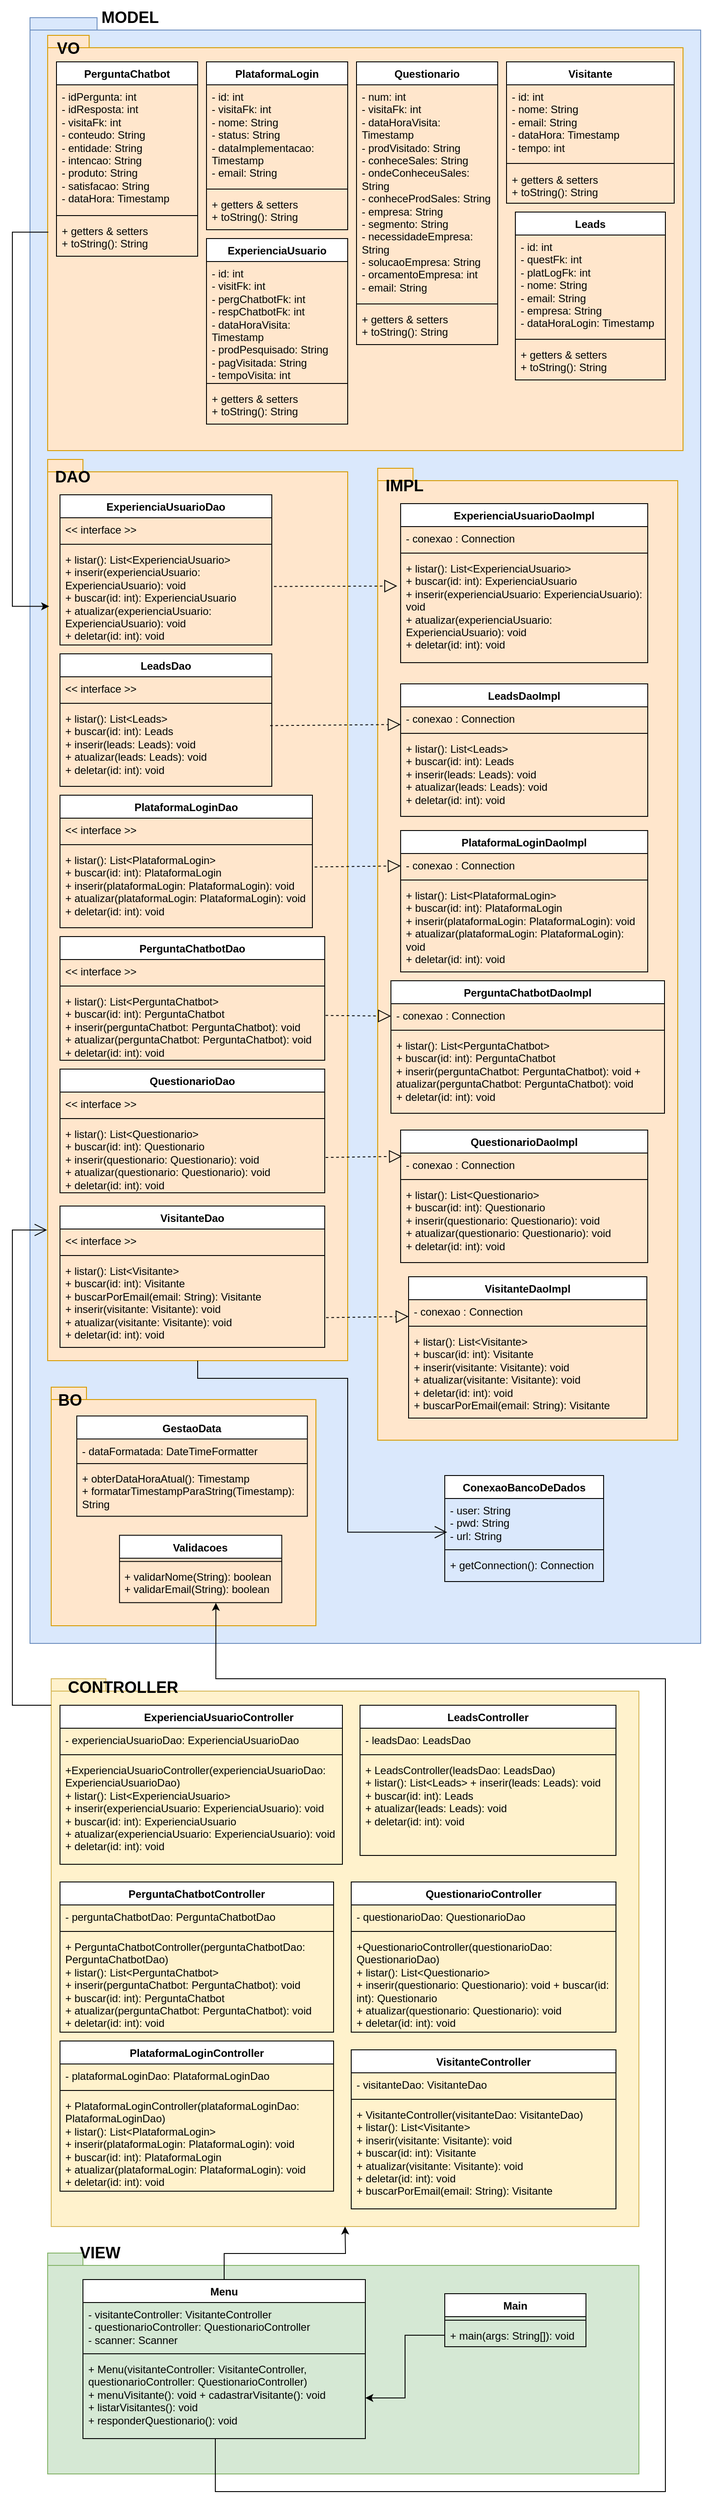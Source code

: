 <mxfile version="24.2.1" type="device">
  <diagram name="Página-1" id="FqKYfD_SOyTXHDJigz5j">
    <mxGraphModel dx="1060" dy="1842" grid="1" gridSize="10" guides="1" tooltips="1" connect="1" arrows="1" fold="1" page="1" pageScale="1" pageWidth="827" pageHeight="1169" math="0" shadow="0">
      <root>
        <mxCell id="0" />
        <mxCell id="1" parent="0" />
        <mxCell id="D51h7gy9ocJduFFVFfwa-1" value="" style="shape=folder;fontStyle=1;spacingTop=10;tabWidth=40;tabHeight=14;tabPosition=left;html=1;whiteSpace=wrap;fillColor=#dae8fc;strokeColor=#6c8ebf;" vertex="1" parent="1">
          <mxGeometry x="40" y="-710" width="760" height="1840" as="geometry" />
        </mxCell>
        <mxCell id="D51h7gy9ocJduFFVFfwa-45" value="" style="shape=folder;fontStyle=1;spacingTop=10;tabWidth=40;tabHeight=14;tabPosition=left;html=1;whiteSpace=wrap;fillColor=#ffe6cc;strokeColor=#d79b00;" vertex="1" parent="1">
          <mxGeometry x="60" y="-690" width="720" height="470" as="geometry" />
        </mxCell>
        <mxCell id="D51h7gy9ocJduFFVFfwa-2" value="" style="shape=folder;fontStyle=1;spacingTop=10;tabWidth=40;tabHeight=14;tabPosition=left;html=1;whiteSpace=wrap;fillColor=#fff2cc;strokeColor=#d6b656;" vertex="1" parent="1">
          <mxGeometry x="64" y="1170" width="666" height="620" as="geometry" />
        </mxCell>
        <mxCell id="D51h7gy9ocJduFFVFfwa-3" value="&lt;blockquote style=&quot;margin: 0 0 0 40px; border: none; padding: 0px;&quot;&gt;ExperienciaUsuarioController&lt;/blockquote&gt;" style="swimlane;fontStyle=1;align=center;verticalAlign=top;childLayout=stackLayout;horizontal=1;startSize=26;horizontalStack=0;resizeParent=1;resizeParentMax=0;resizeLast=0;collapsible=1;marginBottom=0;whiteSpace=wrap;html=1;" vertex="1" parent="1">
          <mxGeometry x="74" y="1200" width="320" height="180" as="geometry">
            <mxRectangle x="70" y="340" width="240" height="30" as="alternateBounds" />
          </mxGeometry>
        </mxCell>
        <mxCell id="D51h7gy9ocJduFFVFfwa-4" value="- experienciaUsuarioDao: ExperienciaUsuarioDao" style="text;strokeColor=none;fillColor=none;align=left;verticalAlign=top;spacingLeft=4;spacingRight=4;overflow=hidden;rotatable=0;points=[[0,0.5],[1,0.5]];portConstraint=eastwest;whiteSpace=wrap;html=1;" vertex="1" parent="D51h7gy9ocJduFFVFfwa-3">
          <mxGeometry y="26" width="320" height="26" as="geometry" />
        </mxCell>
        <mxCell id="D51h7gy9ocJduFFVFfwa-5" value="" style="line;strokeWidth=1;fillColor=none;align=left;verticalAlign=middle;spacingTop=-1;spacingLeft=3;spacingRight=3;rotatable=0;labelPosition=right;points=[];portConstraint=eastwest;strokeColor=inherit;" vertex="1" parent="D51h7gy9ocJduFFVFfwa-3">
          <mxGeometry y="52" width="320" height="8" as="geometry" />
        </mxCell>
        <mxCell id="D51h7gy9ocJduFFVFfwa-6" value="+ExperienciaUsuarioController(experienciaUsuarioDao: ExperienciaUsuarioDao)&lt;div&gt;+ listar(): List&amp;lt;ExperienciaUsuario&amp;gt;&lt;/div&gt;&lt;div&gt;+ inserir(experienciaUsuario: ExperienciaUsuario): void&amp;nbsp;&lt;/div&gt;&lt;div&gt;+ buscar(id: int): ExperienciaUsuario&amp;nbsp;&lt;/div&gt;&lt;div&gt;+ atualizar(experienciaUsuario: ExperienciaUsuario): void&amp;nbsp;&lt;/div&gt;&lt;div&gt;+ deletar(id: int): void&lt;br&gt;&lt;div&gt;&lt;br&gt;&lt;/div&gt;&lt;/div&gt;" style="text;strokeColor=none;fillColor=none;align=left;verticalAlign=top;spacingLeft=4;spacingRight=4;overflow=hidden;rotatable=0;points=[[0,0.5],[1,0.5]];portConstraint=eastwest;whiteSpace=wrap;html=1;" vertex="1" parent="D51h7gy9ocJduFFVFfwa-3">
          <mxGeometry y="60" width="320" height="120" as="geometry" />
        </mxCell>
        <mxCell id="D51h7gy9ocJduFFVFfwa-7" value="LeadsController" style="swimlane;fontStyle=1;align=center;verticalAlign=top;childLayout=stackLayout;horizontal=1;startSize=26;horizontalStack=0;resizeParent=1;resizeParentMax=0;resizeLast=0;collapsible=1;marginBottom=0;whiteSpace=wrap;html=1;" vertex="1" parent="1">
          <mxGeometry x="414" y="1200" width="290" height="170" as="geometry" />
        </mxCell>
        <mxCell id="D51h7gy9ocJduFFVFfwa-8" value="- leadsDao: LeadsDao" style="text;strokeColor=none;fillColor=none;align=left;verticalAlign=top;spacingLeft=4;spacingRight=4;overflow=hidden;rotatable=0;points=[[0,0.5],[1,0.5]];portConstraint=eastwest;whiteSpace=wrap;html=1;" vertex="1" parent="D51h7gy9ocJduFFVFfwa-7">
          <mxGeometry y="26" width="290" height="26" as="geometry" />
        </mxCell>
        <mxCell id="D51h7gy9ocJduFFVFfwa-9" value="" style="line;strokeWidth=1;fillColor=none;align=left;verticalAlign=middle;spacingTop=-1;spacingLeft=3;spacingRight=3;rotatable=0;labelPosition=right;points=[];portConstraint=eastwest;strokeColor=inherit;" vertex="1" parent="D51h7gy9ocJduFFVFfwa-7">
          <mxGeometry y="52" width="290" height="8" as="geometry" />
        </mxCell>
        <mxCell id="D51h7gy9ocJduFFVFfwa-10" value="+ LeadsController(leadsDao: LeadsDao)&amp;nbsp;&lt;div&gt;+ listar(): List&amp;lt;Leads&amp;gt; + inserir(leads: Leads): void&amp;nbsp;&lt;/div&gt;&lt;div&gt;+ buscar(id: int): Leads&amp;nbsp;&lt;/div&gt;&lt;div&gt;+ atualizar(leads: Leads): void&amp;nbsp;&lt;/div&gt;&lt;div&gt;+ deletar(id: int): void&lt;/div&gt;" style="text;strokeColor=none;fillColor=none;align=left;verticalAlign=top;spacingLeft=4;spacingRight=4;overflow=hidden;rotatable=0;points=[[0,0.5],[1,0.5]];portConstraint=eastwest;whiteSpace=wrap;html=1;" vertex="1" parent="D51h7gy9ocJduFFVFfwa-7">
          <mxGeometry y="60" width="290" height="110" as="geometry" />
        </mxCell>
        <mxCell id="D51h7gy9ocJduFFVFfwa-11" value="PerguntaChatbotController" style="swimlane;fontStyle=1;align=center;verticalAlign=top;childLayout=stackLayout;horizontal=1;startSize=26;horizontalStack=0;resizeParent=1;resizeParentMax=0;resizeLast=0;collapsible=1;marginBottom=0;whiteSpace=wrap;html=1;" vertex="1" parent="1">
          <mxGeometry x="74" y="1400" width="310" height="170" as="geometry" />
        </mxCell>
        <mxCell id="D51h7gy9ocJduFFVFfwa-12" value="- perguntaChatbotDao: PerguntaChatbotDao" style="text;strokeColor=none;fillColor=none;align=left;verticalAlign=top;spacingLeft=4;spacingRight=4;overflow=hidden;rotatable=0;points=[[0,0.5],[1,0.5]];portConstraint=eastwest;whiteSpace=wrap;html=1;" vertex="1" parent="D51h7gy9ocJduFFVFfwa-11">
          <mxGeometry y="26" width="310" height="26" as="geometry" />
        </mxCell>
        <mxCell id="D51h7gy9ocJduFFVFfwa-13" value="" style="line;strokeWidth=1;fillColor=none;align=left;verticalAlign=middle;spacingTop=-1;spacingLeft=3;spacingRight=3;rotatable=0;labelPosition=right;points=[];portConstraint=eastwest;strokeColor=inherit;" vertex="1" parent="D51h7gy9ocJduFFVFfwa-11">
          <mxGeometry y="52" width="310" height="8" as="geometry" />
        </mxCell>
        <mxCell id="D51h7gy9ocJduFFVFfwa-14" value="+ PerguntaChatbotController(perguntaChatbotDao: PerguntaChatbotDao)&amp;nbsp;&lt;div&gt;+ listar(): List&amp;lt;PerguntaChatbot&amp;gt;&amp;nbsp;&lt;/div&gt;&lt;div&gt;+ inserir(perguntaChatbot: PerguntaChatbot): void&amp;nbsp;&lt;/div&gt;&lt;div&gt;+ buscar(id: int): PerguntaChatbot&amp;nbsp;&lt;/div&gt;&lt;div&gt;+ atualizar(perguntaChatbot: PerguntaChatbot): void&amp;nbsp;&lt;/div&gt;&lt;div&gt;+ deletar(id: int): void&lt;/div&gt;" style="text;strokeColor=none;fillColor=none;align=left;verticalAlign=top;spacingLeft=4;spacingRight=4;overflow=hidden;rotatable=0;points=[[0,0.5],[1,0.5]];portConstraint=eastwest;whiteSpace=wrap;html=1;" vertex="1" parent="D51h7gy9ocJduFFVFfwa-11">
          <mxGeometry y="60" width="310" height="110" as="geometry" />
        </mxCell>
        <mxCell id="D51h7gy9ocJduFFVFfwa-15" value="QuestionarioController" style="swimlane;fontStyle=1;align=center;verticalAlign=top;childLayout=stackLayout;horizontal=1;startSize=26;horizontalStack=0;resizeParent=1;resizeParentMax=0;resizeLast=0;collapsible=1;marginBottom=0;whiteSpace=wrap;html=1;" vertex="1" parent="1">
          <mxGeometry x="404" y="1400" width="300" height="170" as="geometry" />
        </mxCell>
        <mxCell id="D51h7gy9ocJduFFVFfwa-16" value="- questionarioDao: QuestionarioDao" style="text;strokeColor=none;fillColor=none;align=left;verticalAlign=top;spacingLeft=4;spacingRight=4;overflow=hidden;rotatable=0;points=[[0,0.5],[1,0.5]];portConstraint=eastwest;whiteSpace=wrap;html=1;" vertex="1" parent="D51h7gy9ocJduFFVFfwa-15">
          <mxGeometry y="26" width="300" height="26" as="geometry" />
        </mxCell>
        <mxCell id="D51h7gy9ocJduFFVFfwa-17" value="" style="line;strokeWidth=1;fillColor=none;align=left;verticalAlign=middle;spacingTop=-1;spacingLeft=3;spacingRight=3;rotatable=0;labelPosition=right;points=[];portConstraint=eastwest;strokeColor=inherit;" vertex="1" parent="D51h7gy9ocJduFFVFfwa-15">
          <mxGeometry y="52" width="300" height="8" as="geometry" />
        </mxCell>
        <mxCell id="D51h7gy9ocJduFFVFfwa-18" value="+QuestionarioController(questionarioDao: QuestionarioDao)&amp;nbsp;&lt;div&gt;+ listar(): List&amp;lt;Questionario&amp;gt;&amp;nbsp;&lt;/div&gt;&lt;div&gt;+ inserir(questionario: Questionario): void + buscar(id: int): Questionario&amp;nbsp;&lt;/div&gt;&lt;div&gt;+ atualizar(questionario: Questionario): void&amp;nbsp;&lt;/div&gt;&lt;div&gt;+ deletar(id: int): void&lt;/div&gt;" style="text;strokeColor=none;fillColor=none;align=left;verticalAlign=top;spacingLeft=4;spacingRight=4;overflow=hidden;rotatable=0;points=[[0,0.5],[1,0.5]];portConstraint=eastwest;whiteSpace=wrap;html=1;" vertex="1" parent="D51h7gy9ocJduFFVFfwa-15">
          <mxGeometry y="60" width="300" height="110" as="geometry" />
        </mxCell>
        <mxCell id="D51h7gy9ocJduFFVFfwa-19" value="PlataformaLoginController" style="swimlane;fontStyle=1;align=center;verticalAlign=top;childLayout=stackLayout;horizontal=1;startSize=26;horizontalStack=0;resizeParent=1;resizeParentMax=0;resizeLast=0;collapsible=1;marginBottom=0;whiteSpace=wrap;html=1;" vertex="1" parent="1">
          <mxGeometry x="74" y="1580" width="310" height="170" as="geometry" />
        </mxCell>
        <mxCell id="D51h7gy9ocJduFFVFfwa-20" value="- plataformaLoginDao: PlataformaLoginDao" style="text;strokeColor=none;fillColor=none;align=left;verticalAlign=top;spacingLeft=4;spacingRight=4;overflow=hidden;rotatable=0;points=[[0,0.5],[1,0.5]];portConstraint=eastwest;whiteSpace=wrap;html=1;" vertex="1" parent="D51h7gy9ocJduFFVFfwa-19">
          <mxGeometry y="26" width="310" height="26" as="geometry" />
        </mxCell>
        <mxCell id="D51h7gy9ocJduFFVFfwa-21" value="" style="line;strokeWidth=1;fillColor=none;align=left;verticalAlign=middle;spacingTop=-1;spacingLeft=3;spacingRight=3;rotatable=0;labelPosition=right;points=[];portConstraint=eastwest;strokeColor=inherit;" vertex="1" parent="D51h7gy9ocJduFFVFfwa-19">
          <mxGeometry y="52" width="310" height="8" as="geometry" />
        </mxCell>
        <mxCell id="D51h7gy9ocJduFFVFfwa-22" value="+ PlataformaLoginController(plataformaLoginDao: PlataformaLoginDao)&amp;nbsp;&lt;div&gt;+ listar(): List&amp;lt;PlataformaLogin&amp;gt;&amp;nbsp;&lt;/div&gt;&lt;div&gt;+ inserir(plataformaLogin: PlataformaLogin): void&amp;nbsp;&lt;/div&gt;&lt;div&gt;+ buscar(id: int): PlataformaLogin&amp;nbsp;&lt;/div&gt;&lt;div&gt;+ atualizar(plataformaLogin: PlataformaLogin): void&amp;nbsp;&lt;/div&gt;&lt;div&gt;+ deletar(id: int): void&lt;/div&gt;" style="text;strokeColor=none;fillColor=none;align=left;verticalAlign=top;spacingLeft=4;spacingRight=4;overflow=hidden;rotatable=0;points=[[0,0.5],[1,0.5]];portConstraint=eastwest;whiteSpace=wrap;html=1;" vertex="1" parent="D51h7gy9ocJduFFVFfwa-19">
          <mxGeometry y="60" width="310" height="110" as="geometry" />
        </mxCell>
        <mxCell id="D51h7gy9ocJduFFVFfwa-23" value="" style="shape=folder;fontStyle=1;spacingTop=10;tabWidth=40;tabHeight=14;tabPosition=left;html=1;whiteSpace=wrap;fillColor=#d5e8d4;strokeColor=#82b366;" vertex="1" parent="1">
          <mxGeometry x="60" y="1820" width="670" height="250" as="geometry" />
        </mxCell>
        <mxCell id="D51h7gy9ocJduFFVFfwa-24" value="Visitante" style="swimlane;fontStyle=1;align=center;verticalAlign=top;childLayout=stackLayout;horizontal=1;startSize=26;horizontalStack=0;resizeParent=1;resizeParentMax=0;resizeLast=0;collapsible=1;marginBottom=0;whiteSpace=wrap;html=1;" vertex="1" parent="1">
          <mxGeometry x="580" y="-660" width="190" height="160" as="geometry" />
        </mxCell>
        <mxCell id="D51h7gy9ocJduFFVFfwa-25" value="- id: int&amp;nbsp;&lt;div&gt;- nome: String&amp;nbsp;&lt;/div&gt;&lt;div&gt;- email: String&amp;nbsp;&lt;/div&gt;&lt;div&gt;- dataHora: Timestamp&amp;nbsp;&lt;/div&gt;&lt;div&gt;- tempo: int&lt;/div&gt;" style="text;strokeColor=none;fillColor=none;align=left;verticalAlign=top;spacingLeft=4;spacingRight=4;overflow=hidden;rotatable=0;points=[[0,0.5],[1,0.5]];portConstraint=eastwest;whiteSpace=wrap;html=1;" vertex="1" parent="D51h7gy9ocJduFFVFfwa-24">
          <mxGeometry y="26" width="190" height="84" as="geometry" />
        </mxCell>
        <mxCell id="D51h7gy9ocJduFFVFfwa-26" value="" style="line;strokeWidth=1;fillColor=none;align=left;verticalAlign=middle;spacingTop=-1;spacingLeft=3;spacingRight=3;rotatable=0;labelPosition=right;points=[];portConstraint=eastwest;strokeColor=inherit;" vertex="1" parent="D51h7gy9ocJduFFVFfwa-24">
          <mxGeometry y="110" width="190" height="10" as="geometry" />
        </mxCell>
        <mxCell id="D51h7gy9ocJduFFVFfwa-27" value="+ getters &amp;amp; setters&lt;div&gt;+ toString(): String&lt;br&gt;&lt;/div&gt;" style="text;strokeColor=none;fillColor=none;align=left;verticalAlign=top;spacingLeft=4;spacingRight=4;overflow=hidden;rotatable=0;points=[[0,0.5],[1,0.5]];portConstraint=eastwest;whiteSpace=wrap;html=1;" vertex="1" parent="D51h7gy9ocJduFFVFfwa-24">
          <mxGeometry y="120" width="190" height="40" as="geometry" />
        </mxCell>
        <mxCell id="D51h7gy9ocJduFFVFfwa-28" value="Main" style="swimlane;fontStyle=1;align=center;verticalAlign=top;childLayout=stackLayout;horizontal=1;startSize=26;horizontalStack=0;resizeParent=1;resizeParentMax=0;resizeLast=0;collapsible=1;marginBottom=0;whiteSpace=wrap;html=1;" vertex="1" parent="1">
          <mxGeometry x="510" y="1866" width="160" height="60" as="geometry" />
        </mxCell>
        <mxCell id="D51h7gy9ocJduFFVFfwa-30" value="" style="line;strokeWidth=1;fillColor=none;align=left;verticalAlign=middle;spacingTop=-1;spacingLeft=3;spacingRight=3;rotatable=0;labelPosition=right;points=[];portConstraint=eastwest;strokeColor=inherit;" vertex="1" parent="D51h7gy9ocJduFFVFfwa-28">
          <mxGeometry y="26" width="160" height="8" as="geometry" />
        </mxCell>
        <mxCell id="D51h7gy9ocJduFFVFfwa-31" value="+ main(args: String[]): void" style="text;strokeColor=none;fillColor=none;align=left;verticalAlign=top;spacingLeft=4;spacingRight=4;overflow=hidden;rotatable=0;points=[[0,0.5],[1,0.5]];portConstraint=eastwest;whiteSpace=wrap;html=1;" vertex="1" parent="D51h7gy9ocJduFFVFfwa-28">
          <mxGeometry y="34" width="160" height="26" as="geometry" />
        </mxCell>
        <mxCell id="D51h7gy9ocJduFFVFfwa-32" value="VisitanteController" style="swimlane;fontStyle=1;align=center;verticalAlign=top;childLayout=stackLayout;horizontal=1;startSize=26;horizontalStack=0;resizeParent=1;resizeParentMax=0;resizeLast=0;collapsible=1;marginBottom=0;whiteSpace=wrap;html=1;" vertex="1" parent="1">
          <mxGeometry x="404" y="1590" width="300" height="180" as="geometry" />
        </mxCell>
        <mxCell id="D51h7gy9ocJduFFVFfwa-33" value="- visitanteDao: VisitanteDao" style="text;strokeColor=none;fillColor=none;align=left;verticalAlign=top;spacingLeft=4;spacingRight=4;overflow=hidden;rotatable=0;points=[[0,0.5],[1,0.5]];portConstraint=eastwest;whiteSpace=wrap;html=1;" vertex="1" parent="D51h7gy9ocJduFFVFfwa-32">
          <mxGeometry y="26" width="300" height="26" as="geometry" />
        </mxCell>
        <mxCell id="D51h7gy9ocJduFFVFfwa-34" value="" style="line;strokeWidth=1;fillColor=none;align=left;verticalAlign=middle;spacingTop=-1;spacingLeft=3;spacingRight=3;rotatable=0;labelPosition=right;points=[];portConstraint=eastwest;strokeColor=inherit;" vertex="1" parent="D51h7gy9ocJduFFVFfwa-32">
          <mxGeometry y="52" width="300" height="8" as="geometry" />
        </mxCell>
        <mxCell id="D51h7gy9ocJduFFVFfwa-35" value="+ VisitanteController(visitanteDao: VisitanteDao)&amp;nbsp;&lt;div&gt;+ listar(): List&amp;lt;Visitante&amp;gt;&amp;nbsp;&lt;/div&gt;&lt;div&gt;+ inserir(visitante: Visitante): void&amp;nbsp;&lt;/div&gt;&lt;div&gt;+ buscar(id: int): Visitante&amp;nbsp;&lt;/div&gt;&lt;div&gt;+ atualizar(visitante: Visitante): void&amp;nbsp;&lt;/div&gt;&lt;div&gt;+ deletar(id: int): void&amp;nbsp;&lt;/div&gt;&lt;div&gt;+ buscarPorEmail(email: String): Visitante&lt;/div&gt;" style="text;strokeColor=none;fillColor=none;align=left;verticalAlign=top;spacingLeft=4;spacingRight=4;overflow=hidden;rotatable=0;points=[[0,0.5],[1,0.5]];portConstraint=eastwest;whiteSpace=wrap;html=1;" vertex="1" parent="D51h7gy9ocJduFFVFfwa-32">
          <mxGeometry y="60" width="300" height="120" as="geometry" />
        </mxCell>
        <mxCell id="D51h7gy9ocJduFFVFfwa-147" style="edgeStyle=orthogonalEdgeStyle;rounded=0;orthogonalLoop=1;jettySize=auto;html=1;exitX=0.5;exitY=0;exitDx=0;exitDy=0;" edge="1" parent="1" source="D51h7gy9ocJduFFVFfwa-36">
          <mxGeometry relative="1" as="geometry">
            <mxPoint x="397" y="1790" as="targetPoint" />
          </mxGeometry>
        </mxCell>
        <mxCell id="D51h7gy9ocJduFFVFfwa-36" value="Menu" style="swimlane;fontStyle=1;align=center;verticalAlign=top;childLayout=stackLayout;horizontal=1;startSize=26;horizontalStack=0;resizeParent=1;resizeParentMax=0;resizeLast=0;collapsible=1;marginBottom=0;whiteSpace=wrap;html=1;" vertex="1" parent="1">
          <mxGeometry x="100" y="1850" width="320" height="180" as="geometry" />
        </mxCell>
        <mxCell id="D51h7gy9ocJduFFVFfwa-37" value="- visitanteController: VisitanteController&amp;nbsp;&lt;div&gt;- questionarioController: QuestionarioController&amp;nbsp;&lt;/div&gt;&lt;div&gt;- scanner: Scanner&lt;/div&gt;" style="text;strokeColor=none;fillColor=none;align=left;verticalAlign=top;spacingLeft=4;spacingRight=4;overflow=hidden;rotatable=0;points=[[0,0.5],[1,0.5]];portConstraint=eastwest;whiteSpace=wrap;html=1;" vertex="1" parent="D51h7gy9ocJduFFVFfwa-36">
          <mxGeometry y="26" width="320" height="54" as="geometry" />
        </mxCell>
        <mxCell id="D51h7gy9ocJduFFVFfwa-38" value="" style="line;strokeWidth=1;fillColor=none;align=left;verticalAlign=middle;spacingTop=-1;spacingLeft=3;spacingRight=3;rotatable=0;labelPosition=right;points=[];portConstraint=eastwest;strokeColor=inherit;" vertex="1" parent="D51h7gy9ocJduFFVFfwa-36">
          <mxGeometry y="80" width="320" height="8" as="geometry" />
        </mxCell>
        <mxCell id="D51h7gy9ocJduFFVFfwa-39" value="+ Menu(visitanteController: VisitanteController, questionarioController: QuestionarioController)&amp;nbsp;&lt;div&gt;+ menuVisitante(): void + cadastrarVisitante(): void&amp;nbsp;&lt;/div&gt;&lt;div&gt;+ listarVisitantes(): void&amp;nbsp;&lt;/div&gt;&lt;div&gt;+ responderQuestionario(): void&lt;/div&gt;" style="text;strokeColor=none;fillColor=none;align=left;verticalAlign=top;spacingLeft=4;spacingRight=4;overflow=hidden;rotatable=0;points=[[0,0.5],[1,0.5]];portConstraint=eastwest;whiteSpace=wrap;html=1;" vertex="1" parent="D51h7gy9ocJduFFVFfwa-36">
          <mxGeometry y="88" width="320" height="92" as="geometry" />
        </mxCell>
        <mxCell id="D51h7gy9ocJduFFVFfwa-40" value="ConexaoBancoDeDados" style="swimlane;fontStyle=1;align=center;verticalAlign=top;childLayout=stackLayout;horizontal=1;startSize=26;horizontalStack=0;resizeParent=1;resizeParentMax=0;resizeLast=0;collapsible=1;marginBottom=0;whiteSpace=wrap;html=1;" vertex="1" parent="1">
          <mxGeometry x="510" y="940" width="180" height="120" as="geometry" />
        </mxCell>
        <mxCell id="D51h7gy9ocJduFFVFfwa-41" value="- user: String&amp;nbsp;&lt;div&gt;- pwd: String&amp;nbsp;&lt;/div&gt;&lt;div&gt;- url: String&lt;/div&gt;" style="text;strokeColor=none;fillColor=none;align=left;verticalAlign=top;spacingLeft=4;spacingRight=4;overflow=hidden;rotatable=0;points=[[0,0.5],[1,0.5]];portConstraint=eastwest;whiteSpace=wrap;html=1;" vertex="1" parent="D51h7gy9ocJduFFVFfwa-40">
          <mxGeometry y="26" width="180" height="54" as="geometry" />
        </mxCell>
        <mxCell id="D51h7gy9ocJduFFVFfwa-42" value="" style="line;strokeWidth=1;fillColor=none;align=left;verticalAlign=middle;spacingTop=-1;spacingLeft=3;spacingRight=3;rotatable=0;labelPosition=right;points=[];portConstraint=eastwest;strokeColor=inherit;" vertex="1" parent="D51h7gy9ocJduFFVFfwa-40">
          <mxGeometry y="80" width="180" height="8" as="geometry" />
        </mxCell>
        <mxCell id="D51h7gy9ocJduFFVFfwa-43" value="+ getConnection(): Connection" style="text;strokeColor=none;fillColor=none;align=left;verticalAlign=top;spacingLeft=4;spacingRight=4;overflow=hidden;rotatable=0;points=[[0,0.5],[1,0.5]];portConstraint=eastwest;whiteSpace=wrap;html=1;" vertex="1" parent="D51h7gy9ocJduFFVFfwa-40">
          <mxGeometry y="88" width="180" height="32" as="geometry" />
        </mxCell>
        <mxCell id="D51h7gy9ocJduFFVFfwa-47" value="" style="shape=folder;fontStyle=1;spacingTop=10;tabWidth=40;tabHeight=14;tabPosition=left;html=1;whiteSpace=wrap;fillColor=#ffe6cc;strokeColor=#d79b00;" vertex="1" parent="1">
          <mxGeometry x="60" y="-210" width="340" height="1020" as="geometry" />
        </mxCell>
        <mxCell id="D51h7gy9ocJduFFVFfwa-56" value="" style="group" vertex="1" connectable="0" parent="1">
          <mxGeometry x="64" y="840" width="300" height="270" as="geometry" />
        </mxCell>
        <mxCell id="D51h7gy9ocJduFFVFfwa-46" value="" style="shape=folder;fontStyle=1;spacingTop=10;tabWidth=40;tabHeight=14;tabPosition=left;html=1;whiteSpace=wrap;fillColor=#ffe6cc;strokeColor=#d79b00;" vertex="1" parent="D51h7gy9ocJduFFVFfwa-56">
          <mxGeometry width="300" height="270" as="geometry" />
        </mxCell>
        <mxCell id="D51h7gy9ocJduFFVFfwa-48" value="GestaoData" style="swimlane;fontStyle=1;align=center;verticalAlign=top;childLayout=stackLayout;horizontal=1;startSize=26;horizontalStack=0;resizeParent=1;resizeParentMax=0;resizeLast=0;collapsible=1;marginBottom=0;whiteSpace=wrap;html=1;" vertex="1" parent="D51h7gy9ocJduFFVFfwa-56">
          <mxGeometry x="29.032" y="32.586" width="261.29" height="113.517" as="geometry" />
        </mxCell>
        <mxCell id="D51h7gy9ocJduFFVFfwa-49" value="- dataFormatada: DateTimeFormatter" style="text;strokeColor=none;fillColor=none;align=left;verticalAlign=top;spacingLeft=4;spacingRight=4;overflow=hidden;rotatable=0;points=[[0,0.5],[1,0.5]];portConstraint=eastwest;whiteSpace=wrap;html=1;" vertex="1" parent="D51h7gy9ocJduFFVFfwa-48">
          <mxGeometry y="26" width="261.29" height="24.207" as="geometry" />
        </mxCell>
        <mxCell id="D51h7gy9ocJduFFVFfwa-50" value="" style="line;strokeWidth=1;fillColor=none;align=left;verticalAlign=middle;spacingTop=-1;spacingLeft=3;spacingRight=3;rotatable=0;labelPosition=right;points=[];portConstraint=eastwest;strokeColor=inherit;" vertex="1" parent="D51h7gy9ocJduFFVFfwa-48">
          <mxGeometry y="50.207" width="261.29" height="7.448" as="geometry" />
        </mxCell>
        <mxCell id="D51h7gy9ocJduFFVFfwa-51" value="+ obterDataHoraAtual(): Timestamp&amp;nbsp;&lt;div&gt;+ formatarTimestampParaString(Timestamp): String&lt;/div&gt;" style="text;strokeColor=none;fillColor=none;align=left;verticalAlign=top;spacingLeft=4;spacingRight=4;overflow=hidden;rotatable=0;points=[[0,0.5],[1,0.5]];portConstraint=eastwest;whiteSpace=wrap;html=1;" vertex="1" parent="D51h7gy9ocJduFFVFfwa-48">
          <mxGeometry y="57.655" width="261.29" height="55.862" as="geometry" />
        </mxCell>
        <mxCell id="D51h7gy9ocJduFFVFfwa-52" value="Validacoes" style="swimlane;fontStyle=1;align=center;verticalAlign=top;childLayout=stackLayout;horizontal=1;startSize=26;horizontalStack=0;resizeParent=1;resizeParentMax=0;resizeLast=0;collapsible=1;marginBottom=0;whiteSpace=wrap;html=1;" vertex="1" parent="D51h7gy9ocJduFFVFfwa-56">
          <mxGeometry x="77.419" y="167.586" width="183.871" height="76.276" as="geometry" />
        </mxCell>
        <mxCell id="D51h7gy9ocJduFFVFfwa-54" value="" style="line;strokeWidth=1;fillColor=none;align=left;verticalAlign=middle;spacingTop=-1;spacingLeft=3;spacingRight=3;rotatable=0;labelPosition=right;points=[];portConstraint=eastwest;strokeColor=inherit;" vertex="1" parent="D51h7gy9ocJduFFVFfwa-52">
          <mxGeometry y="26" width="183.871" height="7.448" as="geometry" />
        </mxCell>
        <mxCell id="D51h7gy9ocJduFFVFfwa-55" value="+ validarNome(String): boolean&amp;nbsp;&lt;div&gt;+ validarEmail(String): boolean&lt;/div&gt;" style="text;strokeColor=none;fillColor=none;align=left;verticalAlign=top;spacingLeft=4;spacingRight=4;overflow=hidden;rotatable=0;points=[[0,0.5],[1,0.5]];portConstraint=eastwest;whiteSpace=wrap;html=1;" vertex="1" parent="D51h7gy9ocJduFFVFfwa-52">
          <mxGeometry y="33.448" width="183.871" height="42.828" as="geometry" />
        </mxCell>
        <mxCell id="D51h7gy9ocJduFFVFfwa-78" value="&lt;b&gt;&lt;font style=&quot;font-size: 18px;&quot;&gt;BO&lt;/font&gt;&lt;/b&gt;" style="text;html=1;align=center;verticalAlign=middle;resizable=0;points=[];autosize=1;strokeColor=none;fillColor=none;" vertex="1" parent="D51h7gy9ocJduFFVFfwa-56">
          <mxGeometry x="-4" y="-4.655" width="50" height="40" as="geometry" />
        </mxCell>
        <mxCell id="D51h7gy9ocJduFFVFfwa-57" value="Questionario" style="swimlane;fontStyle=1;align=center;verticalAlign=top;childLayout=stackLayout;horizontal=1;startSize=26;horizontalStack=0;resizeParent=1;resizeParentMax=0;resizeLast=0;collapsible=1;marginBottom=0;whiteSpace=wrap;html=1;" vertex="1" parent="1">
          <mxGeometry x="410" y="-660" width="160" height="320" as="geometry" />
        </mxCell>
        <mxCell id="D51h7gy9ocJduFFVFfwa-58" value="- num: int&amp;nbsp;&lt;div&gt;- visitaFk: int&amp;nbsp;&lt;/div&gt;&lt;div&gt;- dataHoraVisita: Timestamp&amp;nbsp;&lt;/div&gt;&lt;div&gt;- prodVisitado: String&amp;nbsp;&lt;/div&gt;&lt;div&gt;- conheceSales: String&amp;nbsp;&lt;/div&gt;&lt;div&gt;- ondeConheceuSales: String&amp;nbsp;&lt;/div&gt;&lt;div&gt;- conheceProdSales: String - empresa: String&amp;nbsp;&lt;/div&gt;&lt;div&gt;- segmento: String&amp;nbsp;&lt;/div&gt;&lt;div&gt;- necessidadeEmpresa: String&amp;nbsp;&lt;/div&gt;&lt;div&gt;- solucaoEmpresa: String&amp;nbsp;&lt;/div&gt;&lt;div&gt;- orcamentoEmpresa: int&amp;nbsp;&lt;/div&gt;&lt;div&gt;- email: String&lt;/div&gt;" style="text;strokeColor=none;fillColor=none;align=left;verticalAlign=top;spacingLeft=4;spacingRight=4;overflow=hidden;rotatable=0;points=[[0,0.5],[1,0.5]];portConstraint=eastwest;whiteSpace=wrap;html=1;" vertex="1" parent="D51h7gy9ocJduFFVFfwa-57">
          <mxGeometry y="26" width="160" height="244" as="geometry" />
        </mxCell>
        <mxCell id="D51h7gy9ocJduFFVFfwa-59" value="" style="line;strokeWidth=1;fillColor=none;align=left;verticalAlign=middle;spacingTop=-1;spacingLeft=3;spacingRight=3;rotatable=0;labelPosition=right;points=[];portConstraint=eastwest;strokeColor=inherit;" vertex="1" parent="D51h7gy9ocJduFFVFfwa-57">
          <mxGeometry y="270" width="160" height="8" as="geometry" />
        </mxCell>
        <mxCell id="D51h7gy9ocJduFFVFfwa-60" value="+ getters &amp;amp; setters&lt;div&gt;+ toString(): String&lt;/div&gt;" style="text;strokeColor=none;fillColor=none;align=left;verticalAlign=top;spacingLeft=4;spacingRight=4;overflow=hidden;rotatable=0;points=[[0,0.5],[1,0.5]];portConstraint=eastwest;whiteSpace=wrap;html=1;" vertex="1" parent="D51h7gy9ocJduFFVFfwa-57">
          <mxGeometry y="278" width="160" height="42" as="geometry" />
        </mxCell>
        <mxCell id="D51h7gy9ocJduFFVFfwa-61" value="PlataformaLogin" style="swimlane;fontStyle=1;align=center;verticalAlign=top;childLayout=stackLayout;horizontal=1;startSize=26;horizontalStack=0;resizeParent=1;resizeParentMax=0;resizeLast=0;collapsible=1;marginBottom=0;whiteSpace=wrap;html=1;" vertex="1" parent="1">
          <mxGeometry x="240" y="-660" width="160" height="190" as="geometry" />
        </mxCell>
        <mxCell id="D51h7gy9ocJduFFVFfwa-62" value="- id: int&amp;nbsp;&lt;div&gt;- visitaFk: int&amp;nbsp;&lt;/div&gt;&lt;div&gt;- nome: String&amp;nbsp;&lt;/div&gt;&lt;div&gt;- status: String&amp;nbsp;&lt;/div&gt;&lt;div&gt;- dataImplementacao: Timestamp&amp;nbsp;&lt;/div&gt;&lt;div&gt;- email: String&lt;/div&gt;" style="text;strokeColor=none;fillColor=none;align=left;verticalAlign=top;spacingLeft=4;spacingRight=4;overflow=hidden;rotatable=0;points=[[0,0.5],[1,0.5]];portConstraint=eastwest;whiteSpace=wrap;html=1;" vertex="1" parent="D51h7gy9ocJduFFVFfwa-61">
          <mxGeometry y="26" width="160" height="114" as="geometry" />
        </mxCell>
        <mxCell id="D51h7gy9ocJduFFVFfwa-63" value="" style="line;strokeWidth=1;fillColor=none;align=left;verticalAlign=middle;spacingTop=-1;spacingLeft=3;spacingRight=3;rotatable=0;labelPosition=right;points=[];portConstraint=eastwest;strokeColor=inherit;" vertex="1" parent="D51h7gy9ocJduFFVFfwa-61">
          <mxGeometry y="140" width="160" height="8" as="geometry" />
        </mxCell>
        <mxCell id="D51h7gy9ocJduFFVFfwa-64" value="+ getters &amp;amp; setters&lt;div&gt;+ toString(): String&lt;/div&gt;" style="text;strokeColor=none;fillColor=none;align=left;verticalAlign=top;spacingLeft=4;spacingRight=4;overflow=hidden;rotatable=0;points=[[0,0.5],[1,0.5]];portConstraint=eastwest;whiteSpace=wrap;html=1;" vertex="1" parent="D51h7gy9ocJduFFVFfwa-61">
          <mxGeometry y="148" width="160" height="42" as="geometry" />
        </mxCell>
        <mxCell id="D51h7gy9ocJduFFVFfwa-65" value="PerguntaChatbot" style="swimlane;fontStyle=1;align=center;verticalAlign=top;childLayout=stackLayout;horizontal=1;startSize=26;horizontalStack=0;resizeParent=1;resizeParentMax=0;resizeLast=0;collapsible=1;marginBottom=0;whiteSpace=wrap;html=1;" vertex="1" parent="1">
          <mxGeometry x="70" y="-660" width="160" height="220" as="geometry" />
        </mxCell>
        <mxCell id="D51h7gy9ocJduFFVFfwa-66" value="- idPergunta: int&amp;nbsp;&lt;div&gt;- idResposta: int&amp;nbsp;&lt;/div&gt;&lt;div&gt;- visitaFk: int&amp;nbsp;&lt;/div&gt;&lt;div&gt;- conteudo: String&amp;nbsp;&lt;/div&gt;&lt;div&gt;- entidade: String&amp;nbsp;&lt;/div&gt;&lt;div&gt;- intencao: String&amp;nbsp;&lt;/div&gt;&lt;div&gt;- produto: String&amp;nbsp;&lt;/div&gt;&lt;div&gt;- satisfacao: String&amp;nbsp;&lt;/div&gt;&lt;div&gt;- dataHora: Timestamp&lt;/div&gt;" style="text;strokeColor=none;fillColor=none;align=left;verticalAlign=top;spacingLeft=4;spacingRight=4;overflow=hidden;rotatable=0;points=[[0,0.5],[1,0.5]];portConstraint=eastwest;whiteSpace=wrap;html=1;" vertex="1" parent="D51h7gy9ocJduFFVFfwa-65">
          <mxGeometry y="26" width="160" height="144" as="geometry" />
        </mxCell>
        <mxCell id="D51h7gy9ocJduFFVFfwa-67" value="" style="line;strokeWidth=1;fillColor=none;align=left;verticalAlign=middle;spacingTop=-1;spacingLeft=3;spacingRight=3;rotatable=0;labelPosition=right;points=[];portConstraint=eastwest;strokeColor=inherit;" vertex="1" parent="D51h7gy9ocJduFFVFfwa-65">
          <mxGeometry y="170" width="160" height="8" as="geometry" />
        </mxCell>
        <mxCell id="D51h7gy9ocJduFFVFfwa-68" value="+ getters &amp;amp; setters&lt;div&gt;+ toString(): String&lt;/div&gt;" style="text;strokeColor=none;fillColor=none;align=left;verticalAlign=top;spacingLeft=4;spacingRight=4;overflow=hidden;rotatable=0;points=[[0,0.5],[1,0.5]];portConstraint=eastwest;whiteSpace=wrap;html=1;" vertex="1" parent="D51h7gy9ocJduFFVFfwa-65">
          <mxGeometry y="178" width="160" height="42" as="geometry" />
        </mxCell>
        <mxCell id="D51h7gy9ocJduFFVFfwa-69" value="Leads" style="swimlane;fontStyle=1;align=center;verticalAlign=top;childLayout=stackLayout;horizontal=1;startSize=26;horizontalStack=0;resizeParent=1;resizeParentMax=0;resizeLast=0;collapsible=1;marginBottom=0;whiteSpace=wrap;html=1;" vertex="1" parent="1">
          <mxGeometry x="590" y="-490" width="170" height="190" as="geometry" />
        </mxCell>
        <mxCell id="D51h7gy9ocJduFFVFfwa-70" value="- id: int&amp;nbsp;&lt;div&gt;- questFk: int&amp;nbsp;&lt;/div&gt;&lt;div&gt;- platLogFk: int&amp;nbsp;&lt;/div&gt;&lt;div&gt;- nome: String&amp;nbsp;&lt;/div&gt;&lt;div&gt;- email: String&amp;nbsp;&lt;/div&gt;&lt;div&gt;- empresa: String&amp;nbsp;&lt;/div&gt;&lt;div&gt;- dataHoraLogin: Timestamp&lt;/div&gt;" style="text;strokeColor=none;fillColor=none;align=left;verticalAlign=top;spacingLeft=4;spacingRight=4;overflow=hidden;rotatable=0;points=[[0,0.5],[1,0.5]];portConstraint=eastwest;whiteSpace=wrap;html=1;" vertex="1" parent="D51h7gy9ocJduFFVFfwa-69">
          <mxGeometry y="26" width="170" height="114" as="geometry" />
        </mxCell>
        <mxCell id="D51h7gy9ocJduFFVFfwa-71" value="" style="line;strokeWidth=1;fillColor=none;align=left;verticalAlign=middle;spacingTop=-1;spacingLeft=3;spacingRight=3;rotatable=0;labelPosition=right;points=[];portConstraint=eastwest;strokeColor=inherit;" vertex="1" parent="D51h7gy9ocJduFFVFfwa-69">
          <mxGeometry y="140" width="170" height="8" as="geometry" />
        </mxCell>
        <mxCell id="D51h7gy9ocJduFFVFfwa-72" value="+ getters &amp;amp; setters&lt;div&gt;+ toString(): String&lt;/div&gt;" style="text;strokeColor=none;fillColor=none;align=left;verticalAlign=top;spacingLeft=4;spacingRight=4;overflow=hidden;rotatable=0;points=[[0,0.5],[1,0.5]];portConstraint=eastwest;whiteSpace=wrap;html=1;" vertex="1" parent="D51h7gy9ocJduFFVFfwa-69">
          <mxGeometry y="148" width="170" height="42" as="geometry" />
        </mxCell>
        <mxCell id="D51h7gy9ocJduFFVFfwa-73" value="ExperienciaUsuario" style="swimlane;fontStyle=1;align=center;verticalAlign=top;childLayout=stackLayout;horizontal=1;startSize=26;horizontalStack=0;resizeParent=1;resizeParentMax=0;resizeLast=0;collapsible=1;marginBottom=0;whiteSpace=wrap;html=1;" vertex="1" parent="1">
          <mxGeometry x="240" y="-460" width="160" height="210" as="geometry" />
        </mxCell>
        <mxCell id="D51h7gy9ocJduFFVFfwa-74" value="- id: int&amp;nbsp;&lt;div&gt;- visitFk: int&amp;nbsp;&lt;/div&gt;&lt;div&gt;- pergChatbotFk: int&amp;nbsp;&lt;/div&gt;&lt;div&gt;- respChatbotFk: int&amp;nbsp;&lt;/div&gt;&lt;div&gt;- dataHoraVisita: Timestamp&amp;nbsp;&lt;/div&gt;&lt;div&gt;- prodPesquisado: String&amp;nbsp;&lt;/div&gt;&lt;div&gt;- pagVisitada: String&amp;nbsp;&lt;/div&gt;&lt;div&gt;- tempoVisita: int&lt;/div&gt;" style="text;strokeColor=none;fillColor=none;align=left;verticalAlign=top;spacingLeft=4;spacingRight=4;overflow=hidden;rotatable=0;points=[[0,0.5],[1,0.5]];portConstraint=eastwest;whiteSpace=wrap;html=1;" vertex="1" parent="D51h7gy9ocJduFFVFfwa-73">
          <mxGeometry y="26" width="160" height="134" as="geometry" />
        </mxCell>
        <mxCell id="D51h7gy9ocJduFFVFfwa-75" value="" style="line;strokeWidth=1;fillColor=none;align=left;verticalAlign=middle;spacingTop=-1;spacingLeft=3;spacingRight=3;rotatable=0;labelPosition=right;points=[];portConstraint=eastwest;strokeColor=inherit;" vertex="1" parent="D51h7gy9ocJduFFVFfwa-73">
          <mxGeometry y="160" width="160" height="8" as="geometry" />
        </mxCell>
        <mxCell id="D51h7gy9ocJduFFVFfwa-76" value="+ getters &amp;amp; setters&lt;div&gt;+ toString(): String&lt;/div&gt;" style="text;strokeColor=none;fillColor=none;align=left;verticalAlign=top;spacingLeft=4;spacingRight=4;overflow=hidden;rotatable=0;points=[[0,0.5],[1,0.5]];portConstraint=eastwest;whiteSpace=wrap;html=1;" vertex="1" parent="D51h7gy9ocJduFFVFfwa-73">
          <mxGeometry y="168" width="160" height="42" as="geometry" />
        </mxCell>
        <mxCell id="D51h7gy9ocJduFFVFfwa-77" value="&lt;span style=&quot;font-size: 18px;&quot;&gt;&lt;b&gt;VO&lt;/b&gt;&lt;/span&gt;" style="text;html=1;align=center;verticalAlign=middle;resizable=0;points=[];autosize=1;strokeColor=none;fillColor=none;" vertex="1" parent="1">
          <mxGeometry x="58" y="-695" width="50" height="40" as="geometry" />
        </mxCell>
        <mxCell id="D51h7gy9ocJduFFVFfwa-80" value="&lt;b&gt;&lt;font style=&quot;font-size: 18px;&quot;&gt;DAO&lt;/font&gt;&lt;/b&gt;" style="text;html=1;align=center;verticalAlign=middle;resizable=0;points=[];autosize=1;strokeColor=none;fillColor=none;" vertex="1" parent="1">
          <mxGeometry x="58" y="-210" width="60" height="40" as="geometry" />
        </mxCell>
        <mxCell id="D51h7gy9ocJduFFVFfwa-81" value="ExperienciaUsuarioDao" style="swimlane;fontStyle=1;align=center;verticalAlign=top;childLayout=stackLayout;horizontal=1;startSize=26;horizontalStack=0;resizeParent=1;resizeParentMax=0;resizeLast=0;collapsible=1;marginBottom=0;whiteSpace=wrap;html=1;" vertex="1" parent="1">
          <mxGeometry x="74" y="-170" width="240" height="170" as="geometry" />
        </mxCell>
        <mxCell id="D51h7gy9ocJduFFVFfwa-82" value="&amp;lt;&amp;lt; interface &amp;gt;&amp;gt;" style="text;strokeColor=none;fillColor=none;align=left;verticalAlign=top;spacingLeft=4;spacingRight=4;overflow=hidden;rotatable=0;points=[[0,0.5],[1,0.5]];portConstraint=eastwest;whiteSpace=wrap;html=1;" vertex="1" parent="D51h7gy9ocJduFFVFfwa-81">
          <mxGeometry y="26" width="240" height="26" as="geometry" />
        </mxCell>
        <mxCell id="D51h7gy9ocJduFFVFfwa-83" value="" style="line;strokeWidth=1;fillColor=none;align=left;verticalAlign=middle;spacingTop=-1;spacingLeft=3;spacingRight=3;rotatable=0;labelPosition=right;points=[];portConstraint=eastwest;strokeColor=inherit;" vertex="1" parent="D51h7gy9ocJduFFVFfwa-81">
          <mxGeometry y="52" width="240" height="8" as="geometry" />
        </mxCell>
        <mxCell id="D51h7gy9ocJduFFVFfwa-84" value="+ listar(): List&amp;lt;ExperienciaUsuario&amp;gt;&amp;nbsp;&lt;div&gt;+ inserir(experienciaUsuario: ExperienciaUsuario): void&amp;nbsp;&lt;/div&gt;&lt;div&gt;+ buscar(id: int): ExperienciaUsuario&amp;nbsp;&lt;/div&gt;&lt;div&gt;+ atualizar(experienciaUsuario: ExperienciaUsuario): void&amp;nbsp;&lt;/div&gt;&lt;div&gt;+ deletar(id: int): void&lt;/div&gt;" style="text;strokeColor=none;fillColor=none;align=left;verticalAlign=top;spacingLeft=4;spacingRight=4;overflow=hidden;rotatable=0;points=[[0,0.5],[1,0.5]];portConstraint=eastwest;whiteSpace=wrap;html=1;" vertex="1" parent="D51h7gy9ocJduFFVFfwa-81">
          <mxGeometry y="60" width="240" height="110" as="geometry" />
        </mxCell>
        <mxCell id="D51h7gy9ocJduFFVFfwa-85" value="LeadsDao" style="swimlane;fontStyle=1;align=center;verticalAlign=top;childLayout=stackLayout;horizontal=1;startSize=26;horizontalStack=0;resizeParent=1;resizeParentMax=0;resizeLast=0;collapsible=1;marginBottom=0;whiteSpace=wrap;html=1;" vertex="1" parent="1">
          <mxGeometry x="74" y="10" width="240" height="150" as="geometry" />
        </mxCell>
        <mxCell id="D51h7gy9ocJduFFVFfwa-86" value="&amp;lt;&amp;lt; interface &amp;gt;&amp;gt;" style="text;strokeColor=none;fillColor=none;align=left;verticalAlign=top;spacingLeft=4;spacingRight=4;overflow=hidden;rotatable=0;points=[[0,0.5],[1,0.5]];portConstraint=eastwest;whiteSpace=wrap;html=1;" vertex="1" parent="D51h7gy9ocJduFFVFfwa-85">
          <mxGeometry y="26" width="240" height="26" as="geometry" />
        </mxCell>
        <mxCell id="D51h7gy9ocJduFFVFfwa-87" value="" style="line;strokeWidth=1;fillColor=none;align=left;verticalAlign=middle;spacingTop=-1;spacingLeft=3;spacingRight=3;rotatable=0;labelPosition=right;points=[];portConstraint=eastwest;strokeColor=inherit;" vertex="1" parent="D51h7gy9ocJduFFVFfwa-85">
          <mxGeometry y="52" width="240" height="8" as="geometry" />
        </mxCell>
        <mxCell id="D51h7gy9ocJduFFVFfwa-88" value="+ listar(): List&amp;lt;Leads&amp;gt;&amp;nbsp;&lt;div&gt;+ buscar(id: int): Leads&amp;nbsp;&lt;/div&gt;&lt;div&gt;+ inserir(leads: Leads): void&amp;nbsp;&lt;/div&gt;&lt;div&gt;+ atualizar(leads: Leads): void&amp;nbsp;&lt;/div&gt;&lt;div&gt;+ deletar(id: int): void&lt;br&gt;&lt;/div&gt;" style="text;strokeColor=none;fillColor=none;align=left;verticalAlign=top;spacingLeft=4;spacingRight=4;overflow=hidden;rotatable=0;points=[[0,0.5],[1,0.5]];portConstraint=eastwest;whiteSpace=wrap;html=1;" vertex="1" parent="D51h7gy9ocJduFFVFfwa-85">
          <mxGeometry y="60" width="240" height="90" as="geometry" />
        </mxCell>
        <mxCell id="D51h7gy9ocJduFFVFfwa-89" value="PlataformaLoginDao" style="swimlane;fontStyle=1;align=center;verticalAlign=top;childLayout=stackLayout;horizontal=1;startSize=26;horizontalStack=0;resizeParent=1;resizeParentMax=0;resizeLast=0;collapsible=1;marginBottom=0;whiteSpace=wrap;html=1;" vertex="1" parent="1">
          <mxGeometry x="74" y="170" width="286" height="150" as="geometry" />
        </mxCell>
        <mxCell id="D51h7gy9ocJduFFVFfwa-90" value="&amp;lt;&amp;lt; interface &amp;gt;&amp;gt;" style="text;strokeColor=none;fillColor=none;align=left;verticalAlign=top;spacingLeft=4;spacingRight=4;overflow=hidden;rotatable=0;points=[[0,0.5],[1,0.5]];portConstraint=eastwest;whiteSpace=wrap;html=1;" vertex="1" parent="D51h7gy9ocJduFFVFfwa-89">
          <mxGeometry y="26" width="286" height="26" as="geometry" />
        </mxCell>
        <mxCell id="D51h7gy9ocJduFFVFfwa-91" value="" style="line;strokeWidth=1;fillColor=none;align=left;verticalAlign=middle;spacingTop=-1;spacingLeft=3;spacingRight=3;rotatable=0;labelPosition=right;points=[];portConstraint=eastwest;strokeColor=inherit;" vertex="1" parent="D51h7gy9ocJduFFVFfwa-89">
          <mxGeometry y="52" width="286" height="8" as="geometry" />
        </mxCell>
        <mxCell id="D51h7gy9ocJduFFVFfwa-92" value="&lt;div&gt;+ listar(): List&amp;lt;PlataformaLogin&amp;gt;&amp;nbsp;&lt;/div&gt;&lt;div&gt;+ buscar(id: int): PlataformaLogin&amp;nbsp;&lt;/div&gt;&lt;div&gt;+ inserir(plataformaLogin: PlataformaLogin): void&amp;nbsp;&lt;/div&gt;&lt;div&gt;+ atualizar(plataformaLogin: PlataformaLogin): void&amp;nbsp;&lt;/div&gt;&lt;div&gt;+ deletar(id: int): void&lt;br&gt;&lt;/div&gt;" style="text;strokeColor=none;fillColor=none;align=left;verticalAlign=top;spacingLeft=4;spacingRight=4;overflow=hidden;rotatable=0;points=[[0,0.5],[1,0.5]];portConstraint=eastwest;whiteSpace=wrap;html=1;" vertex="1" parent="D51h7gy9ocJduFFVFfwa-89">
          <mxGeometry y="60" width="286" height="90" as="geometry" />
        </mxCell>
        <mxCell id="D51h7gy9ocJduFFVFfwa-93" value="PerguntaChatbotDao" style="swimlane;fontStyle=1;align=center;verticalAlign=top;childLayout=stackLayout;horizontal=1;startSize=26;horizontalStack=0;resizeParent=1;resizeParentMax=0;resizeLast=0;collapsible=1;marginBottom=0;whiteSpace=wrap;html=1;" vertex="1" parent="1">
          <mxGeometry x="74" y="330" width="300" height="140" as="geometry" />
        </mxCell>
        <mxCell id="D51h7gy9ocJduFFVFfwa-94" value="&amp;lt;&amp;lt; interface &amp;gt;&amp;gt;" style="text;strokeColor=none;fillColor=none;align=left;verticalAlign=top;spacingLeft=4;spacingRight=4;overflow=hidden;rotatable=0;points=[[0,0.5],[1,0.5]];portConstraint=eastwest;whiteSpace=wrap;html=1;" vertex="1" parent="D51h7gy9ocJduFFVFfwa-93">
          <mxGeometry y="26" width="300" height="26" as="geometry" />
        </mxCell>
        <mxCell id="D51h7gy9ocJduFFVFfwa-95" value="" style="line;strokeWidth=1;fillColor=none;align=left;verticalAlign=middle;spacingTop=-1;spacingLeft=3;spacingRight=3;rotatable=0;labelPosition=right;points=[];portConstraint=eastwest;strokeColor=inherit;" vertex="1" parent="D51h7gy9ocJduFFVFfwa-93">
          <mxGeometry y="52" width="300" height="8" as="geometry" />
        </mxCell>
        <mxCell id="D51h7gy9ocJduFFVFfwa-96" value="&lt;div&gt;+ listar(): List&amp;lt;PerguntaChatbot&amp;gt;&amp;nbsp;&lt;/div&gt;&lt;div&gt;+ buscar(id: int): PerguntaChatbot&amp;nbsp;&lt;/div&gt;&lt;div&gt;+ inserir(perguntaChatbot: PerguntaChatbot): void&amp;nbsp;&lt;/div&gt;&lt;div&gt;+ atualizar(perguntaChatbot: PerguntaChatbot): void&amp;nbsp;&lt;/div&gt;&lt;div&gt;+ deletar(id: int): void&lt;br&gt;&lt;/div&gt;" style="text;strokeColor=none;fillColor=none;align=left;verticalAlign=top;spacingLeft=4;spacingRight=4;overflow=hidden;rotatable=0;points=[[0,0.5],[1,0.5]];portConstraint=eastwest;whiteSpace=wrap;html=1;" vertex="1" parent="D51h7gy9ocJduFFVFfwa-93">
          <mxGeometry y="60" width="300" height="80" as="geometry" />
        </mxCell>
        <mxCell id="D51h7gy9ocJduFFVFfwa-97" value="" style="shape=folder;fontStyle=1;spacingTop=10;tabWidth=40;tabHeight=14;tabPosition=left;html=1;whiteSpace=wrap;fillColor=#ffe6cc;strokeColor=#d79b00;" vertex="1" parent="1">
          <mxGeometry x="434" y="-200" width="340" height="1100" as="geometry" />
        </mxCell>
        <mxCell id="D51h7gy9ocJduFFVFfwa-98" value="&lt;b&gt;&lt;font style=&quot;font-size: 18px;&quot;&gt;IMPL&lt;/font&gt;&lt;/b&gt;" style="text;html=1;align=center;verticalAlign=middle;resizable=0;points=[];autosize=1;strokeColor=none;fillColor=none;" vertex="1" parent="1">
          <mxGeometry x="429" y="-200" width="70" height="40" as="geometry" />
        </mxCell>
        <mxCell id="D51h7gy9ocJduFFVFfwa-99" value="QuestionarioDao" style="swimlane;fontStyle=1;align=center;verticalAlign=top;childLayout=stackLayout;horizontal=1;startSize=26;horizontalStack=0;resizeParent=1;resizeParentMax=0;resizeLast=0;collapsible=1;marginBottom=0;whiteSpace=wrap;html=1;" vertex="1" parent="1">
          <mxGeometry x="74" y="480" width="300" height="140" as="geometry" />
        </mxCell>
        <mxCell id="D51h7gy9ocJduFFVFfwa-100" value="&amp;lt;&amp;lt; interface &amp;gt;&amp;gt;" style="text;strokeColor=none;fillColor=none;align=left;verticalAlign=top;spacingLeft=4;spacingRight=4;overflow=hidden;rotatable=0;points=[[0,0.5],[1,0.5]];portConstraint=eastwest;whiteSpace=wrap;html=1;" vertex="1" parent="D51h7gy9ocJduFFVFfwa-99">
          <mxGeometry y="26" width="300" height="26" as="geometry" />
        </mxCell>
        <mxCell id="D51h7gy9ocJduFFVFfwa-101" value="" style="line;strokeWidth=1;fillColor=none;align=left;verticalAlign=middle;spacingTop=-1;spacingLeft=3;spacingRight=3;rotatable=0;labelPosition=right;points=[];portConstraint=eastwest;strokeColor=inherit;" vertex="1" parent="D51h7gy9ocJduFFVFfwa-99">
          <mxGeometry y="52" width="300" height="8" as="geometry" />
        </mxCell>
        <mxCell id="D51h7gy9ocJduFFVFfwa-102" value="&lt;div&gt;+ listar(): List&amp;lt;Questionario&amp;gt;&amp;nbsp;&lt;/div&gt;&lt;div&gt;+ buscar(id: int): Questionario&amp;nbsp;&lt;/div&gt;&lt;div&gt;+ inserir(questionario: Questionario): void&amp;nbsp;&lt;/div&gt;&lt;div&gt;+ atualizar(questionario: Questionario): void&amp;nbsp;&lt;/div&gt;&lt;div&gt;+ deletar(id: int): void&lt;br&gt;&lt;/div&gt;" style="text;strokeColor=none;fillColor=none;align=left;verticalAlign=top;spacingLeft=4;spacingRight=4;overflow=hidden;rotatable=0;points=[[0,0.5],[1,0.5]];portConstraint=eastwest;whiteSpace=wrap;html=1;" vertex="1" parent="D51h7gy9ocJduFFVFfwa-99">
          <mxGeometry y="60" width="300" height="80" as="geometry" />
        </mxCell>
        <mxCell id="D51h7gy9ocJduFFVFfwa-103" value="VisitanteDao" style="swimlane;fontStyle=1;align=center;verticalAlign=top;childLayout=stackLayout;horizontal=1;startSize=26;horizontalStack=0;resizeParent=1;resizeParentMax=0;resizeLast=0;collapsible=1;marginBottom=0;whiteSpace=wrap;html=1;" vertex="1" parent="1">
          <mxGeometry x="74" y="635" width="300" height="160" as="geometry" />
        </mxCell>
        <mxCell id="D51h7gy9ocJduFFVFfwa-104" value="&amp;lt;&amp;lt; interface &amp;gt;&amp;gt;" style="text;strokeColor=none;fillColor=none;align=left;verticalAlign=top;spacingLeft=4;spacingRight=4;overflow=hidden;rotatable=0;points=[[0,0.5],[1,0.5]];portConstraint=eastwest;whiteSpace=wrap;html=1;" vertex="1" parent="D51h7gy9ocJduFFVFfwa-103">
          <mxGeometry y="26" width="300" height="26" as="geometry" />
        </mxCell>
        <mxCell id="D51h7gy9ocJduFFVFfwa-105" value="" style="line;strokeWidth=1;fillColor=none;align=left;verticalAlign=middle;spacingTop=-1;spacingLeft=3;spacingRight=3;rotatable=0;labelPosition=right;points=[];portConstraint=eastwest;strokeColor=inherit;" vertex="1" parent="D51h7gy9ocJduFFVFfwa-103">
          <mxGeometry y="52" width="300" height="8" as="geometry" />
        </mxCell>
        <mxCell id="D51h7gy9ocJduFFVFfwa-106" value="&lt;div&gt;+ listar(): List&amp;lt;Visitante&amp;gt;&amp;nbsp;&lt;/div&gt;&lt;div&gt;+ buscar(id: int): Visitante&amp;nbsp;&lt;/div&gt;&lt;div&gt;+ buscarPorEmail(email: String): Visitante&amp;nbsp;&lt;/div&gt;&lt;div&gt;+ inserir(visitante: Visitante): void&amp;nbsp;&lt;/div&gt;&lt;div&gt;+ atualizar(visitante: Visitante): void&amp;nbsp;&lt;/div&gt;&lt;div&gt;+ deletar(id: int): void&lt;br&gt;&lt;/div&gt;" style="text;strokeColor=none;fillColor=none;align=left;verticalAlign=top;spacingLeft=4;spacingRight=4;overflow=hidden;rotatable=0;points=[[0,0.5],[1,0.5]];portConstraint=eastwest;whiteSpace=wrap;html=1;" vertex="1" parent="D51h7gy9ocJduFFVFfwa-103">
          <mxGeometry y="60" width="300" height="100" as="geometry" />
        </mxCell>
        <mxCell id="D51h7gy9ocJduFFVFfwa-107" value="ExperienciaUsuarioDaoImpl" style="swimlane;fontStyle=1;align=center;verticalAlign=top;childLayout=stackLayout;horizontal=1;startSize=26;horizontalStack=0;resizeParent=1;resizeParentMax=0;resizeLast=0;collapsible=1;marginBottom=0;whiteSpace=wrap;html=1;" vertex="1" parent="1">
          <mxGeometry x="460" y="-160" width="280" height="180" as="geometry" />
        </mxCell>
        <mxCell id="D51h7gy9ocJduFFVFfwa-108" value="- conexao : Connection" style="text;strokeColor=none;fillColor=none;align=left;verticalAlign=top;spacingLeft=4;spacingRight=4;overflow=hidden;rotatable=0;points=[[0,0.5],[1,0.5]];portConstraint=eastwest;whiteSpace=wrap;html=1;" vertex="1" parent="D51h7gy9ocJduFFVFfwa-107">
          <mxGeometry y="26" width="280" height="26" as="geometry" />
        </mxCell>
        <mxCell id="D51h7gy9ocJduFFVFfwa-109" value="" style="line;strokeWidth=1;fillColor=none;align=left;verticalAlign=middle;spacingTop=-1;spacingLeft=3;spacingRight=3;rotatable=0;labelPosition=right;points=[];portConstraint=eastwest;strokeColor=inherit;" vertex="1" parent="D51h7gy9ocJduFFVFfwa-107">
          <mxGeometry y="52" width="280" height="8" as="geometry" />
        </mxCell>
        <mxCell id="D51h7gy9ocJduFFVFfwa-110" value="+ listar(): List&amp;lt;ExperienciaUsuario&amp;gt;&amp;nbsp;&lt;div&gt;+ buscar(id: int): ExperienciaUsuario&amp;nbsp;&lt;/div&gt;&lt;div&gt;+ inserir(experienciaUsuario: ExperienciaUsuario): void&amp;nbsp;&lt;/div&gt;&lt;div&gt;+ atualizar(experienciaUsuario: ExperienciaUsuario): void&amp;nbsp;&lt;/div&gt;&lt;div&gt;+ deletar(id: int): void&lt;/div&gt;" style="text;strokeColor=none;fillColor=none;align=left;verticalAlign=top;spacingLeft=4;spacingRight=4;overflow=hidden;rotatable=0;points=[[0,0.5],[1,0.5]];portConstraint=eastwest;whiteSpace=wrap;html=1;" vertex="1" parent="D51h7gy9ocJduFFVFfwa-107">
          <mxGeometry y="60" width="280" height="120" as="geometry" />
        </mxCell>
        <mxCell id="D51h7gy9ocJduFFVFfwa-111" value="LeadsDaoImpl" style="swimlane;fontStyle=1;align=center;verticalAlign=top;childLayout=stackLayout;horizontal=1;startSize=26;horizontalStack=0;resizeParent=1;resizeParentMax=0;resizeLast=0;collapsible=1;marginBottom=0;whiteSpace=wrap;html=1;" vertex="1" parent="1">
          <mxGeometry x="460" y="44" width="280" height="150" as="geometry" />
        </mxCell>
        <mxCell id="D51h7gy9ocJduFFVFfwa-112" value="- conexao : Connection" style="text;strokeColor=none;fillColor=none;align=left;verticalAlign=top;spacingLeft=4;spacingRight=4;overflow=hidden;rotatable=0;points=[[0,0.5],[1,0.5]];portConstraint=eastwest;whiteSpace=wrap;html=1;" vertex="1" parent="D51h7gy9ocJduFFVFfwa-111">
          <mxGeometry y="26" width="280" height="26" as="geometry" />
        </mxCell>
        <mxCell id="D51h7gy9ocJduFFVFfwa-113" value="" style="line;strokeWidth=1;fillColor=none;align=left;verticalAlign=middle;spacingTop=-1;spacingLeft=3;spacingRight=3;rotatable=0;labelPosition=right;points=[];portConstraint=eastwest;strokeColor=inherit;" vertex="1" parent="D51h7gy9ocJduFFVFfwa-111">
          <mxGeometry y="52" width="280" height="8" as="geometry" />
        </mxCell>
        <mxCell id="D51h7gy9ocJduFFVFfwa-114" value="+ listar(): List&amp;lt;Leads&amp;gt;&amp;nbsp;&lt;div&gt;+ buscar(id: int): Leads&amp;nbsp;&lt;/div&gt;&lt;div&gt;+ inserir(leads: Leads): void&amp;nbsp;&lt;/div&gt;&lt;div&gt;+ atualizar(leads: Leads): void&amp;nbsp;&lt;/div&gt;&lt;div&gt;+ deletar(id: int): void&lt;/div&gt;" style="text;strokeColor=none;fillColor=none;align=left;verticalAlign=top;spacingLeft=4;spacingRight=4;overflow=hidden;rotatable=0;points=[[0,0.5],[1,0.5]];portConstraint=eastwest;whiteSpace=wrap;html=1;" vertex="1" parent="D51h7gy9ocJduFFVFfwa-111">
          <mxGeometry y="60" width="280" height="90" as="geometry" />
        </mxCell>
        <mxCell id="D51h7gy9ocJduFFVFfwa-115" value="PlataformaLoginDaoImpl" style="swimlane;fontStyle=1;align=center;verticalAlign=top;childLayout=stackLayout;horizontal=1;startSize=26;horizontalStack=0;resizeParent=1;resizeParentMax=0;resizeLast=0;collapsible=1;marginBottom=0;whiteSpace=wrap;html=1;" vertex="1" parent="1">
          <mxGeometry x="460" y="210" width="280" height="160" as="geometry" />
        </mxCell>
        <mxCell id="D51h7gy9ocJduFFVFfwa-116" value="- conexao : Connection" style="text;strokeColor=none;fillColor=none;align=left;verticalAlign=top;spacingLeft=4;spacingRight=4;overflow=hidden;rotatable=0;points=[[0,0.5],[1,0.5]];portConstraint=eastwest;whiteSpace=wrap;html=1;" vertex="1" parent="D51h7gy9ocJduFFVFfwa-115">
          <mxGeometry y="26" width="280" height="26" as="geometry" />
        </mxCell>
        <mxCell id="D51h7gy9ocJduFFVFfwa-117" value="" style="line;strokeWidth=1;fillColor=none;align=left;verticalAlign=middle;spacingTop=-1;spacingLeft=3;spacingRight=3;rotatable=0;labelPosition=right;points=[];portConstraint=eastwest;strokeColor=inherit;" vertex="1" parent="D51h7gy9ocJduFFVFfwa-115">
          <mxGeometry y="52" width="280" height="8" as="geometry" />
        </mxCell>
        <mxCell id="D51h7gy9ocJduFFVFfwa-118" value="+ listar(): List&amp;lt;PlataformaLogin&amp;gt;&amp;nbsp;&lt;div&gt;+ buscar(id: int): PlataformaLogin&amp;nbsp;&lt;/div&gt;&lt;div&gt;+ inserir(plataformaLogin: PlataformaLogin): void + atualizar(plataformaLogin: PlataformaLogin): void&amp;nbsp;&lt;/div&gt;&lt;div&gt;+ deletar(id: int): void&lt;/div&gt;" style="text;strokeColor=none;fillColor=none;align=left;verticalAlign=top;spacingLeft=4;spacingRight=4;overflow=hidden;rotatable=0;points=[[0,0.5],[1,0.5]];portConstraint=eastwest;whiteSpace=wrap;html=1;" vertex="1" parent="D51h7gy9ocJduFFVFfwa-115">
          <mxGeometry y="60" width="280" height="100" as="geometry" />
        </mxCell>
        <mxCell id="D51h7gy9ocJduFFVFfwa-119" value="PerguntaChatbotDaoImpl" style="swimlane;fontStyle=1;align=center;verticalAlign=top;childLayout=stackLayout;horizontal=1;startSize=26;horizontalStack=0;resizeParent=1;resizeParentMax=0;resizeLast=0;collapsible=1;marginBottom=0;whiteSpace=wrap;html=1;" vertex="1" parent="1">
          <mxGeometry x="449" y="380" width="310" height="150" as="geometry" />
        </mxCell>
        <mxCell id="D51h7gy9ocJduFFVFfwa-120" value="- conexao : Connection" style="text;strokeColor=none;fillColor=none;align=left;verticalAlign=top;spacingLeft=4;spacingRight=4;overflow=hidden;rotatable=0;points=[[0,0.5],[1,0.5]];portConstraint=eastwest;whiteSpace=wrap;html=1;" vertex="1" parent="D51h7gy9ocJduFFVFfwa-119">
          <mxGeometry y="26" width="310" height="26" as="geometry" />
        </mxCell>
        <mxCell id="D51h7gy9ocJduFFVFfwa-121" value="" style="line;strokeWidth=1;fillColor=none;align=left;verticalAlign=middle;spacingTop=-1;spacingLeft=3;spacingRight=3;rotatable=0;labelPosition=right;points=[];portConstraint=eastwest;strokeColor=inherit;" vertex="1" parent="D51h7gy9ocJduFFVFfwa-119">
          <mxGeometry y="52" width="310" height="8" as="geometry" />
        </mxCell>
        <mxCell id="D51h7gy9ocJduFFVFfwa-122" value="+ listar(): List&amp;lt;PerguntaChatbot&amp;gt;&amp;nbsp;&lt;div&gt;+ buscar(id: int): PerguntaChatbot&amp;nbsp;&lt;/div&gt;&lt;div&gt;+ inserir(perguntaChatbot: PerguntaChatbot): void + atualizar(perguntaChatbot: PerguntaChatbot): void&amp;nbsp;&lt;/div&gt;&lt;div&gt;+ deletar(id: int): void&lt;/div&gt;" style="text;strokeColor=none;fillColor=none;align=left;verticalAlign=top;spacingLeft=4;spacingRight=4;overflow=hidden;rotatable=0;points=[[0,0.5],[1,0.5]];portConstraint=eastwest;whiteSpace=wrap;html=1;" vertex="1" parent="D51h7gy9ocJduFFVFfwa-119">
          <mxGeometry y="60" width="310" height="90" as="geometry" />
        </mxCell>
        <mxCell id="D51h7gy9ocJduFFVFfwa-123" value="QuestionarioDaoImpl" style="swimlane;fontStyle=1;align=center;verticalAlign=top;childLayout=stackLayout;horizontal=1;startSize=26;horizontalStack=0;resizeParent=1;resizeParentMax=0;resizeLast=0;collapsible=1;marginBottom=0;whiteSpace=wrap;html=1;" vertex="1" parent="1">
          <mxGeometry x="460" y="549" width="280" height="150" as="geometry" />
        </mxCell>
        <mxCell id="D51h7gy9ocJduFFVFfwa-124" value="- conexao : Connection" style="text;strokeColor=none;fillColor=none;align=left;verticalAlign=top;spacingLeft=4;spacingRight=4;overflow=hidden;rotatable=0;points=[[0,0.5],[1,0.5]];portConstraint=eastwest;whiteSpace=wrap;html=1;" vertex="1" parent="D51h7gy9ocJduFFVFfwa-123">
          <mxGeometry y="26" width="280" height="26" as="geometry" />
        </mxCell>
        <mxCell id="D51h7gy9ocJduFFVFfwa-125" value="" style="line;strokeWidth=1;fillColor=none;align=left;verticalAlign=middle;spacingTop=-1;spacingLeft=3;spacingRight=3;rotatable=0;labelPosition=right;points=[];portConstraint=eastwest;strokeColor=inherit;" vertex="1" parent="D51h7gy9ocJduFFVFfwa-123">
          <mxGeometry y="52" width="280" height="8" as="geometry" />
        </mxCell>
        <mxCell id="D51h7gy9ocJduFFVFfwa-126" value="+ listar(): List&amp;lt;Questionario&amp;gt;&amp;nbsp;&lt;div&gt;+ buscar(id: int): Questionario&amp;nbsp;&lt;/div&gt;&lt;div&gt;+ inserir(questionario: Questionario): void&amp;nbsp;&lt;/div&gt;&lt;div&gt;+ atualizar(questionario: Questionario): void&amp;nbsp;&lt;/div&gt;&lt;div&gt;+ deletar(id: int): void&lt;/div&gt;" style="text;strokeColor=none;fillColor=none;align=left;verticalAlign=top;spacingLeft=4;spacingRight=4;overflow=hidden;rotatable=0;points=[[0,0.5],[1,0.5]];portConstraint=eastwest;whiteSpace=wrap;html=1;" vertex="1" parent="D51h7gy9ocJduFFVFfwa-123">
          <mxGeometry y="60" width="280" height="90" as="geometry" />
        </mxCell>
        <mxCell id="D51h7gy9ocJduFFVFfwa-127" value="VisitanteDaoImpl" style="swimlane;fontStyle=1;align=center;verticalAlign=top;childLayout=stackLayout;horizontal=1;startSize=26;horizontalStack=0;resizeParent=1;resizeParentMax=0;resizeLast=0;collapsible=1;marginBottom=0;whiteSpace=wrap;html=1;" vertex="1" parent="1">
          <mxGeometry x="469" y="715" width="270" height="160" as="geometry" />
        </mxCell>
        <mxCell id="D51h7gy9ocJduFFVFfwa-128" value="- conexao : Connection" style="text;strokeColor=none;fillColor=none;align=left;verticalAlign=top;spacingLeft=4;spacingRight=4;overflow=hidden;rotatable=0;points=[[0,0.5],[1,0.5]];portConstraint=eastwest;whiteSpace=wrap;html=1;" vertex="1" parent="D51h7gy9ocJduFFVFfwa-127">
          <mxGeometry y="26" width="270" height="26" as="geometry" />
        </mxCell>
        <mxCell id="D51h7gy9ocJduFFVFfwa-129" value="" style="line;strokeWidth=1;fillColor=none;align=left;verticalAlign=middle;spacingTop=-1;spacingLeft=3;spacingRight=3;rotatable=0;labelPosition=right;points=[];portConstraint=eastwest;strokeColor=inherit;" vertex="1" parent="D51h7gy9ocJduFFVFfwa-127">
          <mxGeometry y="52" width="270" height="8" as="geometry" />
        </mxCell>
        <mxCell id="D51h7gy9ocJduFFVFfwa-130" value="+ listar(): List&amp;lt;Visitante&amp;gt;&amp;nbsp;&lt;div&gt;+ buscar(id: int): Visitante&amp;nbsp;&lt;/div&gt;&lt;div&gt;+ inserir(visitante: Visitante): void&amp;nbsp;&lt;/div&gt;&lt;div&gt;+ atualizar(visitante: Visitante): void&amp;nbsp;&lt;/div&gt;&lt;div&gt;+ deletar(id: int): void&amp;nbsp;&lt;/div&gt;&lt;div&gt;+ buscarPorEmail(email: String): Visitante&lt;/div&gt;" style="text;strokeColor=none;fillColor=none;align=left;verticalAlign=top;spacingLeft=4;spacingRight=4;overflow=hidden;rotatable=0;points=[[0,0.5],[1,0.5]];portConstraint=eastwest;whiteSpace=wrap;html=1;" vertex="1" parent="D51h7gy9ocJduFFVFfwa-127">
          <mxGeometry y="60" width="270" height="100" as="geometry" />
        </mxCell>
        <mxCell id="D51h7gy9ocJduFFVFfwa-131" value="&lt;span style=&quot;font-size: 18px;&quot;&gt;&lt;b&gt;MODEL&lt;/b&gt;&lt;/span&gt;" style="text;html=1;align=center;verticalAlign=middle;resizable=0;points=[];autosize=1;strokeColor=none;fillColor=none;" vertex="1" parent="1">
          <mxGeometry x="108" y="-730" width="90" height="40" as="geometry" />
        </mxCell>
        <mxCell id="D51h7gy9ocJduFFVFfwa-132" value="&lt;span style=&quot;font-size: 18px;&quot;&gt;&lt;b&gt;CONTROLLER&lt;/b&gt;&lt;/span&gt;" style="text;html=1;align=center;verticalAlign=middle;resizable=0;points=[];autosize=1;strokeColor=none;fillColor=none;" vertex="1" parent="1">
          <mxGeometry x="70" y="1160" width="150" height="40" as="geometry" />
        </mxCell>
        <mxCell id="D51h7gy9ocJduFFVFfwa-133" value="&lt;span style=&quot;font-size: 18px;&quot;&gt;&lt;b&gt;VIEW&lt;/b&gt;&lt;/span&gt;" style="text;html=1;align=center;verticalAlign=middle;resizable=0;points=[];autosize=1;strokeColor=none;fillColor=none;" vertex="1" parent="1">
          <mxGeometry x="84" y="1800" width="70" height="40" as="geometry" />
        </mxCell>
        <mxCell id="D51h7gy9ocJduFFVFfwa-134" value="" style="endArrow=block;dashed=1;endFill=0;endSize=12;html=1;rounded=0;entryX=-0.014;entryY=0.277;entryDx=0;entryDy=0;entryPerimeter=0;exitX=1.01;exitY=0.398;exitDx=0;exitDy=0;exitPerimeter=0;" edge="1" parent="1" source="D51h7gy9ocJduFFVFfwa-84" target="D51h7gy9ocJduFFVFfwa-110">
          <mxGeometry width="160" relative="1" as="geometry">
            <mxPoint x="320" y="-60" as="sourcePoint" />
            <mxPoint x="630" y="140" as="targetPoint" />
          </mxGeometry>
        </mxCell>
        <mxCell id="D51h7gy9ocJduFFVFfwa-135" value="" style="endArrow=block;dashed=1;endFill=0;endSize=12;html=1;rounded=0;entryX=-0.014;entryY=0.277;entryDx=0;entryDy=0;entryPerimeter=0;exitX=0.992;exitY=0.236;exitDx=0;exitDy=0;exitPerimeter=0;" edge="1" parent="1" source="D51h7gy9ocJduFFVFfwa-88">
          <mxGeometry width="160" relative="1" as="geometry">
            <mxPoint x="320" y="91" as="sourcePoint" />
            <mxPoint x="460" y="90" as="targetPoint" />
          </mxGeometry>
        </mxCell>
        <mxCell id="D51h7gy9ocJduFFVFfwa-136" value="" style="endArrow=block;dashed=1;endFill=0;endSize=12;html=1;rounded=0;entryX=-0.014;entryY=0.277;entryDx=0;entryDy=0;entryPerimeter=0;exitX=1.009;exitY=0.236;exitDx=0;exitDy=0;exitPerimeter=0;" edge="1" parent="1" source="D51h7gy9ocJduFFVFfwa-92">
          <mxGeometry width="160" relative="1" as="geometry">
            <mxPoint x="312" y="251" as="sourcePoint" />
            <mxPoint x="460" y="250" as="targetPoint" />
          </mxGeometry>
        </mxCell>
        <mxCell id="D51h7gy9ocJduFFVFfwa-137" value="" style="endArrow=block;dashed=1;endFill=0;endSize=12;html=1;rounded=0;entryX=-0.014;entryY=0.277;entryDx=0;entryDy=0;entryPerimeter=0;exitX=1.003;exitY=0.366;exitDx=0;exitDy=0;exitPerimeter=0;" edge="1" parent="1" source="D51h7gy9ocJduFFVFfwa-96">
          <mxGeometry width="160" relative="1" as="geometry">
            <mxPoint x="352" y="421" as="sourcePoint" />
            <mxPoint x="449" y="420" as="targetPoint" />
          </mxGeometry>
        </mxCell>
        <mxCell id="D51h7gy9ocJduFFVFfwa-138" value="" style="endArrow=block;dashed=1;endFill=0;endSize=12;html=1;rounded=0;entryX=0.005;entryY=0.144;entryDx=0;entryDy=0;entryPerimeter=0;exitX=1.003;exitY=0.366;exitDx=0;exitDy=0;exitPerimeter=0;" edge="1" parent="1" target="D51h7gy9ocJduFFVFfwa-124">
          <mxGeometry width="160" relative="1" as="geometry">
            <mxPoint x="375" y="580" as="sourcePoint" />
            <mxPoint x="449" y="581" as="targetPoint" />
          </mxGeometry>
        </mxCell>
        <mxCell id="D51h7gy9ocJduFFVFfwa-139" value="" style="endArrow=block;dashed=1;endFill=0;endSize=12;html=1;rounded=0;entryX=0.005;entryY=0.144;entryDx=0;entryDy=0;entryPerimeter=0;exitX=1.005;exitY=0.663;exitDx=0;exitDy=0;exitPerimeter=0;" edge="1" parent="1" source="D51h7gy9ocJduFFVFfwa-106">
          <mxGeometry width="160" relative="1" as="geometry">
            <mxPoint x="383" y="761" as="sourcePoint" />
            <mxPoint x="469" y="760" as="targetPoint" />
          </mxGeometry>
        </mxCell>
        <mxCell id="D51h7gy9ocJduFFVFfwa-141" value="" style="endArrow=open;endFill=1;endSize=12;html=1;rounded=0;exitX=0.5;exitY=1;exitDx=0;exitDy=0;exitPerimeter=0;entryX=0.015;entryY=0.706;entryDx=0;entryDy=0;entryPerimeter=0;edgeStyle=orthogonalEdgeStyle;" edge="1" parent="1" source="D51h7gy9ocJduFFVFfwa-47" target="D51h7gy9ocJduFFVFfwa-41">
          <mxGeometry width="160" relative="1" as="geometry">
            <mxPoint x="300" y="860" as="sourcePoint" />
            <mxPoint x="460" y="860" as="targetPoint" />
            <Array as="points">
              <mxPoint x="230" y="830" />
              <mxPoint x="400" y="830" />
              <mxPoint x="400" y="1004" />
            </Array>
          </mxGeometry>
        </mxCell>
        <mxCell id="D51h7gy9ocJduFFVFfwa-143" value="" style="edgeStyle=orthogonalEdgeStyle;rounded=0;orthogonalLoop=1;jettySize=auto;html=1;" edge="1" parent="1" source="D51h7gy9ocJduFFVFfwa-31" target="D51h7gy9ocJduFFVFfwa-39">
          <mxGeometry relative="1" as="geometry" />
        </mxCell>
        <mxCell id="D51h7gy9ocJduFFVFfwa-146" style="edgeStyle=orthogonalEdgeStyle;rounded=0;orthogonalLoop=1;jettySize=auto;html=1;entryX=0.594;entryY=1.006;entryDx=0;entryDy=0;entryPerimeter=0;" edge="1" parent="1" source="D51h7gy9ocJduFFVFfwa-39" target="D51h7gy9ocJduFFVFfwa-55">
          <mxGeometry relative="1" as="geometry">
            <Array as="points">
              <mxPoint x="250" y="2090" />
              <mxPoint x="760" y="2090" />
              <mxPoint x="760" y="1170" />
              <mxPoint x="251" y="1170" />
            </Array>
          </mxGeometry>
        </mxCell>
        <mxCell id="D51h7gy9ocJduFFVFfwa-149" value="" style="endArrow=open;endFill=1;endSize=12;html=1;rounded=0;entryX=-0.002;entryY=0.855;entryDx=0;entryDy=0;entryPerimeter=0;edgeStyle=orthogonalEdgeStyle;" edge="1" parent="1" source="D51h7gy9ocJduFFVFfwa-2" target="D51h7gy9ocJduFFVFfwa-47">
          <mxGeometry width="160" relative="1" as="geometry">
            <mxPoint x="240" y="690" as="sourcePoint" />
            <mxPoint x="523" y="884" as="targetPoint" />
            <Array as="points">
              <mxPoint x="397" y="1200" />
              <mxPoint x="20" y="1200" />
              <mxPoint x="20" y="532" />
            </Array>
          </mxGeometry>
        </mxCell>
        <mxCell id="D51h7gy9ocJduFFVFfwa-150" style="edgeStyle=orthogonalEdgeStyle;rounded=0;orthogonalLoop=1;jettySize=auto;html=1;entryX=0.005;entryY=0.163;entryDx=0;entryDy=0;entryPerimeter=0;exitX=0.001;exitY=0.474;exitDx=0;exitDy=0;exitPerimeter=0;" edge="1" parent="1" source="D51h7gy9ocJduFFVFfwa-45" target="D51h7gy9ocJduFFVFfwa-47">
          <mxGeometry relative="1" as="geometry">
            <Array as="points">
              <mxPoint x="20" y="-467" />
              <mxPoint x="20" y="-44" />
            </Array>
          </mxGeometry>
        </mxCell>
      </root>
    </mxGraphModel>
  </diagram>
</mxfile>
